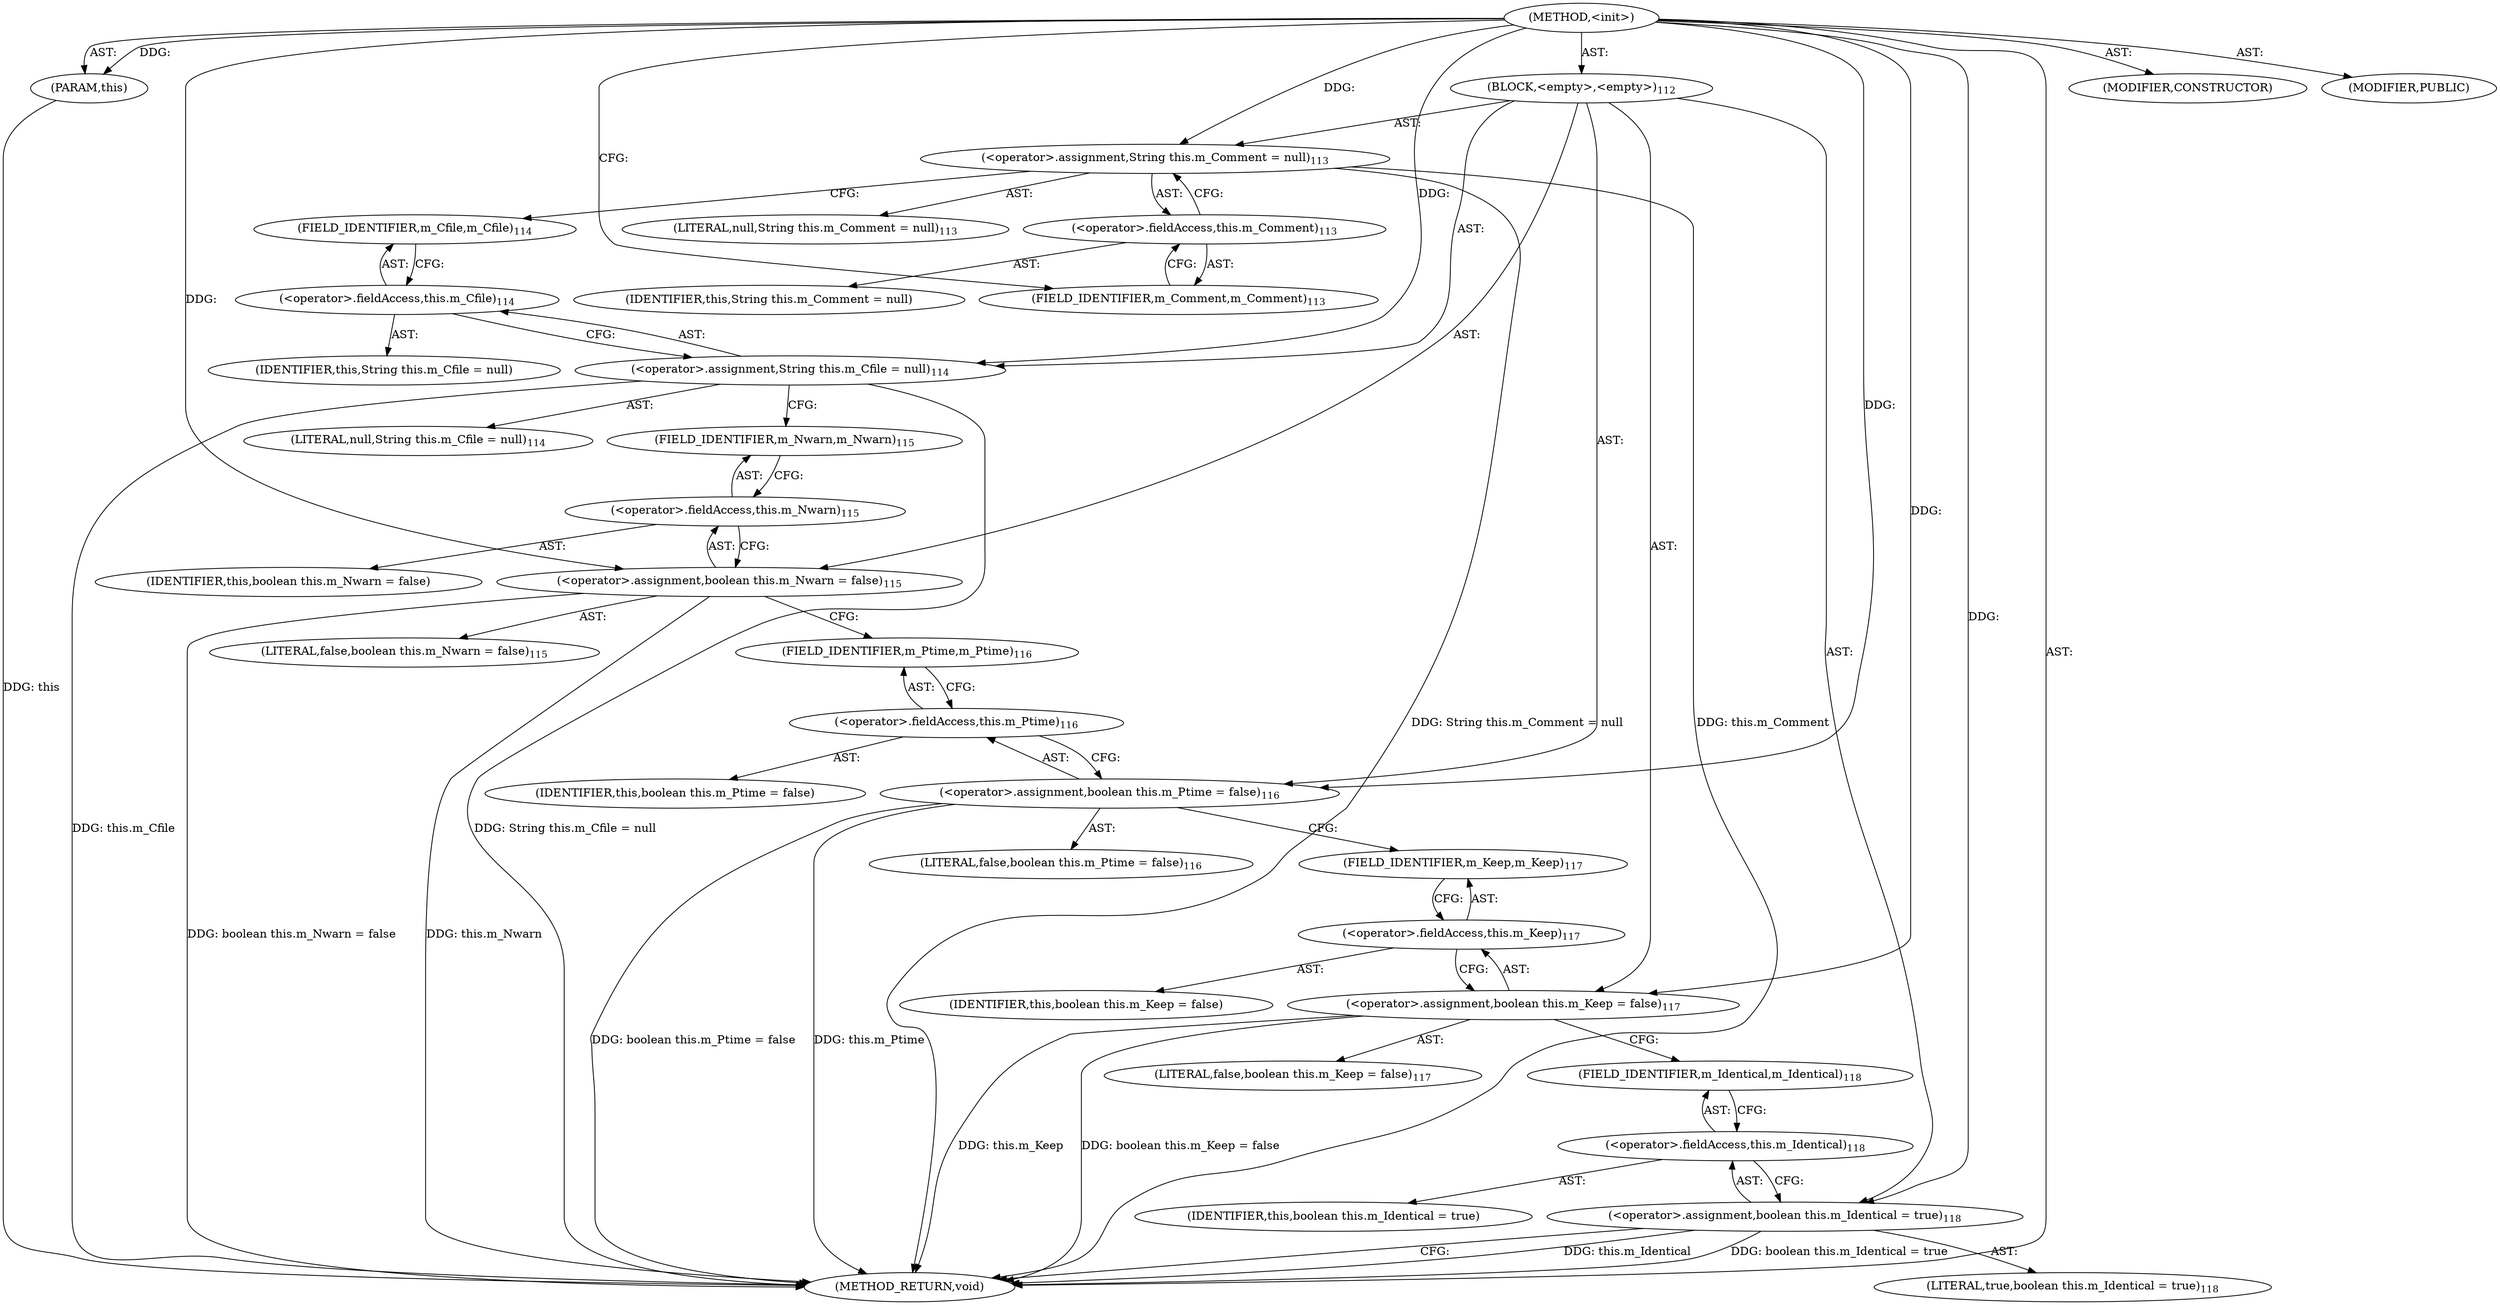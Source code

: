 digraph "&lt;init&gt;" {  
"111669149712" [label = <(METHOD,&lt;init&gt;)> ]
"115964117017" [label = <(PARAM,this)> ]
"25769803805" [label = <(BLOCK,&lt;empty&gt;,&lt;empty&gt;)<SUB>112</SUB>> ]
"30064771161" [label = <(&lt;operator&gt;.assignment,String this.m_Comment = null)<SUB>113</SUB>> ]
"30064771162" [label = <(&lt;operator&gt;.fieldAccess,this.m_Comment)<SUB>113</SUB>> ]
"68719476805" [label = <(IDENTIFIER,this,String this.m_Comment = null)> ]
"55834574867" [label = <(FIELD_IDENTIFIER,m_Comment,m_Comment)<SUB>113</SUB>> ]
"90194313223" [label = <(LITERAL,null,String this.m_Comment = null)<SUB>113</SUB>> ]
"30064771163" [label = <(&lt;operator&gt;.assignment,String this.m_Cfile = null)<SUB>114</SUB>> ]
"30064771164" [label = <(&lt;operator&gt;.fieldAccess,this.m_Cfile)<SUB>114</SUB>> ]
"68719476806" [label = <(IDENTIFIER,this,String this.m_Cfile = null)> ]
"55834574868" [label = <(FIELD_IDENTIFIER,m_Cfile,m_Cfile)<SUB>114</SUB>> ]
"90194313224" [label = <(LITERAL,null,String this.m_Cfile = null)<SUB>114</SUB>> ]
"30064771165" [label = <(&lt;operator&gt;.assignment,boolean this.m_Nwarn = false)<SUB>115</SUB>> ]
"30064771166" [label = <(&lt;operator&gt;.fieldAccess,this.m_Nwarn)<SUB>115</SUB>> ]
"68719476807" [label = <(IDENTIFIER,this,boolean this.m_Nwarn = false)> ]
"55834574869" [label = <(FIELD_IDENTIFIER,m_Nwarn,m_Nwarn)<SUB>115</SUB>> ]
"90194313225" [label = <(LITERAL,false,boolean this.m_Nwarn = false)<SUB>115</SUB>> ]
"30064771167" [label = <(&lt;operator&gt;.assignment,boolean this.m_Ptime = false)<SUB>116</SUB>> ]
"30064771168" [label = <(&lt;operator&gt;.fieldAccess,this.m_Ptime)<SUB>116</SUB>> ]
"68719476808" [label = <(IDENTIFIER,this,boolean this.m_Ptime = false)> ]
"55834574870" [label = <(FIELD_IDENTIFIER,m_Ptime,m_Ptime)<SUB>116</SUB>> ]
"90194313226" [label = <(LITERAL,false,boolean this.m_Ptime = false)<SUB>116</SUB>> ]
"30064771169" [label = <(&lt;operator&gt;.assignment,boolean this.m_Keep = false)<SUB>117</SUB>> ]
"30064771170" [label = <(&lt;operator&gt;.fieldAccess,this.m_Keep)<SUB>117</SUB>> ]
"68719476809" [label = <(IDENTIFIER,this,boolean this.m_Keep = false)> ]
"55834574871" [label = <(FIELD_IDENTIFIER,m_Keep,m_Keep)<SUB>117</SUB>> ]
"90194313227" [label = <(LITERAL,false,boolean this.m_Keep = false)<SUB>117</SUB>> ]
"30064771171" [label = <(&lt;operator&gt;.assignment,boolean this.m_Identical = true)<SUB>118</SUB>> ]
"30064771172" [label = <(&lt;operator&gt;.fieldAccess,this.m_Identical)<SUB>118</SUB>> ]
"68719476810" [label = <(IDENTIFIER,this,boolean this.m_Identical = true)> ]
"55834574872" [label = <(FIELD_IDENTIFIER,m_Identical,m_Identical)<SUB>118</SUB>> ]
"90194313228" [label = <(LITERAL,true,boolean this.m_Identical = true)<SUB>118</SUB>> ]
"133143986228" [label = <(MODIFIER,CONSTRUCTOR)> ]
"133143986229" [label = <(MODIFIER,PUBLIC)> ]
"128849018896" [label = <(METHOD_RETURN,void)> ]
  "111669149712" -> "115964117017"  [ label = "AST: "] 
  "111669149712" -> "25769803805"  [ label = "AST: "] 
  "111669149712" -> "133143986228"  [ label = "AST: "] 
  "111669149712" -> "133143986229"  [ label = "AST: "] 
  "111669149712" -> "128849018896"  [ label = "AST: "] 
  "25769803805" -> "30064771161"  [ label = "AST: "] 
  "25769803805" -> "30064771163"  [ label = "AST: "] 
  "25769803805" -> "30064771165"  [ label = "AST: "] 
  "25769803805" -> "30064771167"  [ label = "AST: "] 
  "25769803805" -> "30064771169"  [ label = "AST: "] 
  "25769803805" -> "30064771171"  [ label = "AST: "] 
  "30064771161" -> "30064771162"  [ label = "AST: "] 
  "30064771161" -> "90194313223"  [ label = "AST: "] 
  "30064771162" -> "68719476805"  [ label = "AST: "] 
  "30064771162" -> "55834574867"  [ label = "AST: "] 
  "30064771163" -> "30064771164"  [ label = "AST: "] 
  "30064771163" -> "90194313224"  [ label = "AST: "] 
  "30064771164" -> "68719476806"  [ label = "AST: "] 
  "30064771164" -> "55834574868"  [ label = "AST: "] 
  "30064771165" -> "30064771166"  [ label = "AST: "] 
  "30064771165" -> "90194313225"  [ label = "AST: "] 
  "30064771166" -> "68719476807"  [ label = "AST: "] 
  "30064771166" -> "55834574869"  [ label = "AST: "] 
  "30064771167" -> "30064771168"  [ label = "AST: "] 
  "30064771167" -> "90194313226"  [ label = "AST: "] 
  "30064771168" -> "68719476808"  [ label = "AST: "] 
  "30064771168" -> "55834574870"  [ label = "AST: "] 
  "30064771169" -> "30064771170"  [ label = "AST: "] 
  "30064771169" -> "90194313227"  [ label = "AST: "] 
  "30064771170" -> "68719476809"  [ label = "AST: "] 
  "30064771170" -> "55834574871"  [ label = "AST: "] 
  "30064771171" -> "30064771172"  [ label = "AST: "] 
  "30064771171" -> "90194313228"  [ label = "AST: "] 
  "30064771172" -> "68719476810"  [ label = "AST: "] 
  "30064771172" -> "55834574872"  [ label = "AST: "] 
  "30064771161" -> "55834574868"  [ label = "CFG: "] 
  "30064771163" -> "55834574869"  [ label = "CFG: "] 
  "30064771165" -> "55834574870"  [ label = "CFG: "] 
  "30064771167" -> "55834574871"  [ label = "CFG: "] 
  "30064771169" -> "55834574872"  [ label = "CFG: "] 
  "30064771171" -> "128849018896"  [ label = "CFG: "] 
  "30064771162" -> "30064771161"  [ label = "CFG: "] 
  "30064771164" -> "30064771163"  [ label = "CFG: "] 
  "30064771166" -> "30064771165"  [ label = "CFG: "] 
  "30064771168" -> "30064771167"  [ label = "CFG: "] 
  "30064771170" -> "30064771169"  [ label = "CFG: "] 
  "30064771172" -> "30064771171"  [ label = "CFG: "] 
  "55834574867" -> "30064771162"  [ label = "CFG: "] 
  "55834574868" -> "30064771164"  [ label = "CFG: "] 
  "55834574869" -> "30064771166"  [ label = "CFG: "] 
  "55834574870" -> "30064771168"  [ label = "CFG: "] 
  "55834574871" -> "30064771170"  [ label = "CFG: "] 
  "55834574872" -> "30064771172"  [ label = "CFG: "] 
  "111669149712" -> "55834574867"  [ label = "CFG: "] 
  "115964117017" -> "128849018896"  [ label = "DDG: this"] 
  "30064771161" -> "128849018896"  [ label = "DDG: this.m_Comment"] 
  "30064771161" -> "128849018896"  [ label = "DDG: String this.m_Comment = null"] 
  "30064771163" -> "128849018896"  [ label = "DDG: this.m_Cfile"] 
  "30064771163" -> "128849018896"  [ label = "DDG: String this.m_Cfile = null"] 
  "30064771165" -> "128849018896"  [ label = "DDG: this.m_Nwarn"] 
  "30064771165" -> "128849018896"  [ label = "DDG: boolean this.m_Nwarn = false"] 
  "30064771167" -> "128849018896"  [ label = "DDG: this.m_Ptime"] 
  "30064771167" -> "128849018896"  [ label = "DDG: boolean this.m_Ptime = false"] 
  "30064771169" -> "128849018896"  [ label = "DDG: this.m_Keep"] 
  "30064771169" -> "128849018896"  [ label = "DDG: boolean this.m_Keep = false"] 
  "30064771171" -> "128849018896"  [ label = "DDG: this.m_Identical"] 
  "30064771171" -> "128849018896"  [ label = "DDG: boolean this.m_Identical = true"] 
  "111669149712" -> "115964117017"  [ label = "DDG: "] 
  "111669149712" -> "30064771161"  [ label = "DDG: "] 
  "111669149712" -> "30064771163"  [ label = "DDG: "] 
  "111669149712" -> "30064771165"  [ label = "DDG: "] 
  "111669149712" -> "30064771167"  [ label = "DDG: "] 
  "111669149712" -> "30064771169"  [ label = "DDG: "] 
  "111669149712" -> "30064771171"  [ label = "DDG: "] 
}
